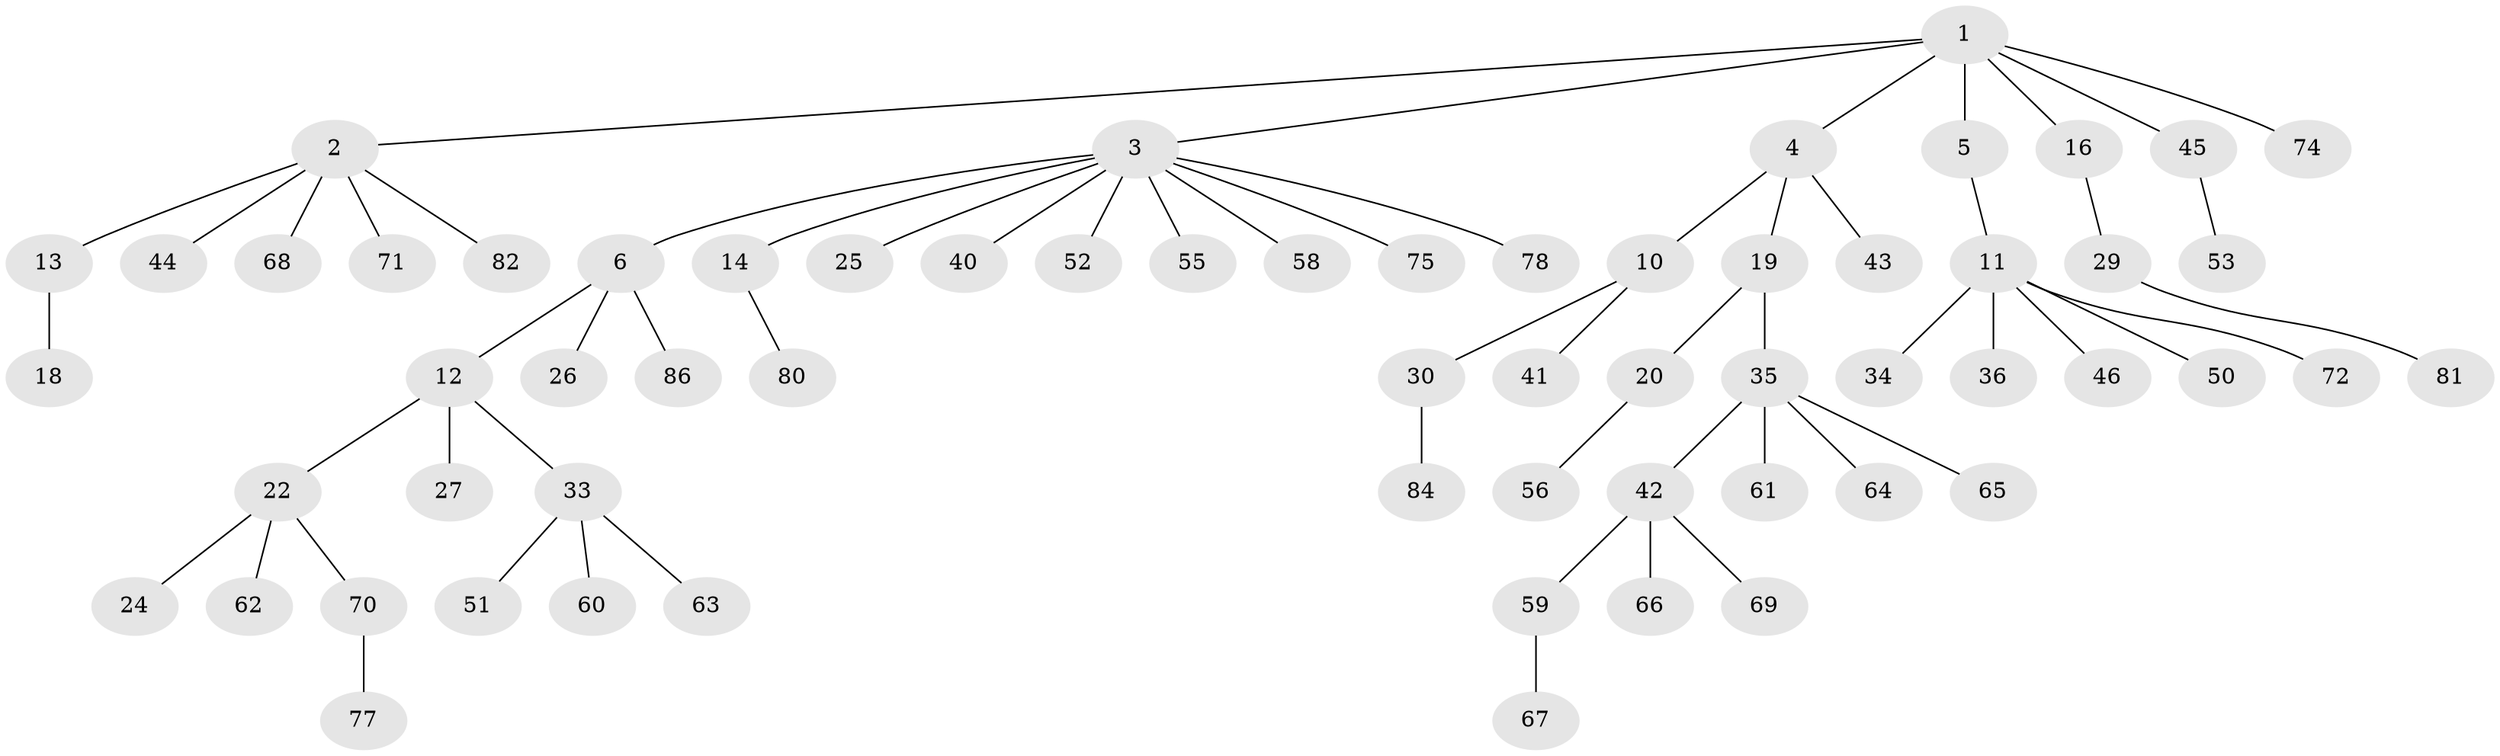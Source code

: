 // Generated by graph-tools (version 1.1) at 2025/24/03/03/25 07:24:07]
// undirected, 63 vertices, 62 edges
graph export_dot {
graph [start="1"]
  node [color=gray90,style=filled];
  1 [super="+32"];
  2 [super="+38"];
  3 [super="+8"];
  4 [super="+7"];
  5 [super="+15"];
  6 [super="+9"];
  10 [super="+28"];
  11 [super="+39"];
  12 [super="+31"];
  13 [super="+21"];
  14 [super="+17"];
  16;
  18 [super="+73"];
  19;
  20 [super="+48"];
  22 [super="+23"];
  24;
  25;
  26;
  27;
  29 [super="+76"];
  30;
  33 [super="+49"];
  34;
  35 [super="+37"];
  36;
  40;
  41;
  42 [super="+57"];
  43;
  44;
  45 [super="+47"];
  46 [super="+54"];
  50;
  51;
  52;
  53;
  55;
  56;
  58;
  59 [super="+79"];
  60;
  61;
  62;
  63;
  64;
  65;
  66;
  67;
  68;
  69;
  70;
  71 [super="+83"];
  72;
  74;
  75;
  77;
  78 [super="+85"];
  80;
  81;
  82;
  84;
  86;
  1 -- 2;
  1 -- 3;
  1 -- 4;
  1 -- 5;
  1 -- 16;
  1 -- 45;
  1 -- 74;
  2 -- 13;
  2 -- 82;
  2 -- 44;
  2 -- 68;
  2 -- 71;
  3 -- 6;
  3 -- 40;
  3 -- 52;
  3 -- 55;
  3 -- 25;
  3 -- 78;
  3 -- 58;
  3 -- 75;
  3 -- 14;
  4 -- 19;
  4 -- 43;
  4 -- 10;
  5 -- 11;
  6 -- 26;
  6 -- 86;
  6 -- 12;
  10 -- 30;
  10 -- 41;
  11 -- 34;
  11 -- 36;
  11 -- 50;
  11 -- 72;
  11 -- 46;
  12 -- 22;
  12 -- 27;
  12 -- 33;
  13 -- 18;
  14 -- 80;
  16 -- 29;
  19 -- 20;
  19 -- 35;
  20 -- 56;
  22 -- 24;
  22 -- 62;
  22 -- 70;
  29 -- 81;
  30 -- 84;
  33 -- 51;
  33 -- 60;
  33 -- 63;
  35 -- 42;
  35 -- 61;
  35 -- 65;
  35 -- 64;
  42 -- 59;
  42 -- 69;
  42 -- 66;
  45 -- 53;
  59 -- 67;
  70 -- 77;
}
